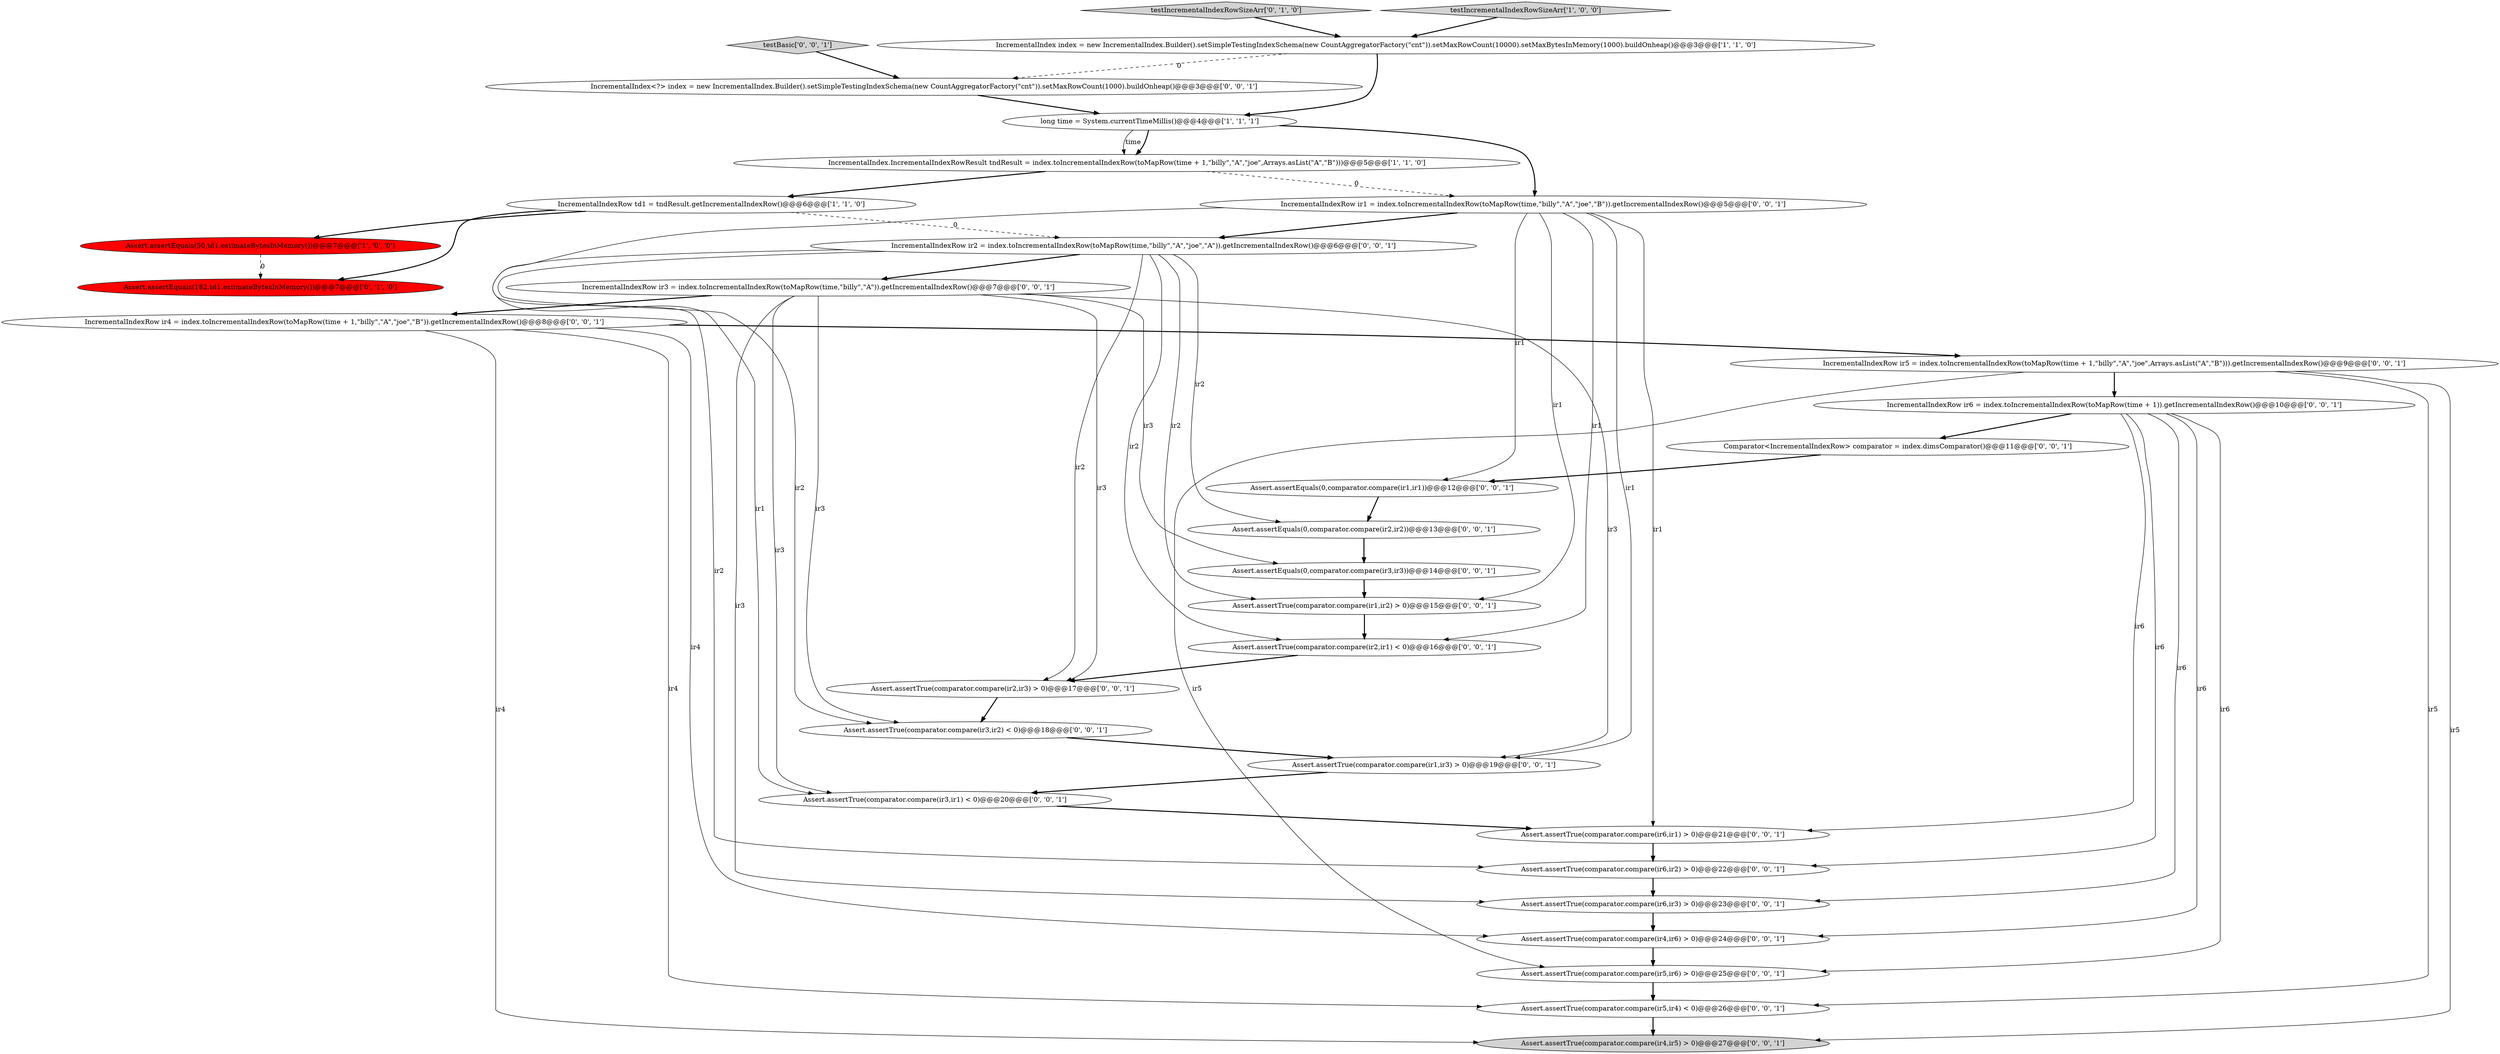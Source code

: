 digraph {
22 [style = filled, label = "Assert.assertEquals(0,comparator.compare(ir3,ir3))@@@14@@@['0', '0', '1']", fillcolor = white, shape = ellipse image = "AAA0AAABBB3BBB"];
25 [style = filled, label = "IncrementalIndexRow ir5 = index.toIncrementalIndexRow(toMapRow(time + 1,\"billy\",\"A\",\"joe\",Arrays.asList(\"A\",\"B\"))).getIncrementalIndexRow()@@@9@@@['0', '0', '1']", fillcolor = white, shape = ellipse image = "AAA0AAABBB3BBB"];
28 [style = filled, label = "Assert.assertTrue(comparator.compare(ir2,ir3) > 0)@@@17@@@['0', '0', '1']", fillcolor = white, shape = ellipse image = "AAA0AAABBB3BBB"];
10 [style = filled, label = "Comparator<IncrementalIndexRow> comparator = index.dimsComparator()@@@11@@@['0', '0', '1']", fillcolor = white, shape = ellipse image = "AAA0AAABBB3BBB"];
19 [style = filled, label = "Assert.assertTrue(comparator.compare(ir1,ir3) > 0)@@@19@@@['0', '0', '1']", fillcolor = white, shape = ellipse image = "AAA0AAABBB3BBB"];
26 [style = filled, label = "Assert.assertTrue(comparator.compare(ir5,ir4) < 0)@@@26@@@['0', '0', '1']", fillcolor = white, shape = ellipse image = "AAA0AAABBB3BBB"];
11 [style = filled, label = "testBasic['0', '0', '1']", fillcolor = lightgray, shape = diamond image = "AAA0AAABBB3BBB"];
7 [style = filled, label = "testIncrementalIndexRowSizeArr['0', '1', '0']", fillcolor = lightgray, shape = diamond image = "AAA0AAABBB2BBB"];
29 [style = filled, label = "Assert.assertTrue(comparator.compare(ir1,ir2) > 0)@@@15@@@['0', '0', '1']", fillcolor = white, shape = ellipse image = "AAA0AAABBB3BBB"];
30 [style = filled, label = "IncrementalIndexRow ir6 = index.toIncrementalIndexRow(toMapRow(time + 1)).getIncrementalIndexRow()@@@10@@@['0', '0', '1']", fillcolor = white, shape = ellipse image = "AAA0AAABBB3BBB"];
24 [style = filled, label = "IncrementalIndexRow ir3 = index.toIncrementalIndexRow(toMapRow(time,\"billy\",\"A\")).getIncrementalIndexRow()@@@7@@@['0', '0', '1']", fillcolor = white, shape = ellipse image = "AAA0AAABBB3BBB"];
1 [style = filled, label = "IncrementalIndexRow td1 = tndResult.getIncrementalIndexRow()@@@6@@@['1', '1', '0']", fillcolor = white, shape = ellipse image = "AAA0AAABBB1BBB"];
0 [style = filled, label = "IncrementalIndex.IncrementalIndexRowResult tndResult = index.toIncrementalIndexRow(toMapRow(time + 1,\"billy\",\"A\",\"joe\",Arrays.asList(\"A\",\"B\")))@@@5@@@['1', '1', '0']", fillcolor = white, shape = ellipse image = "AAA0AAABBB1BBB"];
27 [style = filled, label = "IncrementalIndexRow ir4 = index.toIncrementalIndexRow(toMapRow(time + 1,\"billy\",\"A\",\"joe\",\"B\")).getIncrementalIndexRow()@@@8@@@['0', '0', '1']", fillcolor = white, shape = ellipse image = "AAA0AAABBB3BBB"];
3 [style = filled, label = "Assert.assertEquals(50,td1.estimateBytesInMemory())@@@7@@@['1', '0', '0']", fillcolor = red, shape = ellipse image = "AAA1AAABBB1BBB"];
15 [style = filled, label = "Assert.assertTrue(comparator.compare(ir3,ir2) < 0)@@@18@@@['0', '0', '1']", fillcolor = white, shape = ellipse image = "AAA0AAABBB3BBB"];
17 [style = filled, label = "Assert.assertTrue(comparator.compare(ir2,ir1) < 0)@@@16@@@['0', '0', '1']", fillcolor = white, shape = ellipse image = "AAA0AAABBB3BBB"];
32 [style = filled, label = "Assert.assertEquals(0,comparator.compare(ir2,ir2))@@@13@@@['0', '0', '1']", fillcolor = white, shape = ellipse image = "AAA0AAABBB3BBB"];
23 [style = filled, label = "IncrementalIndexRow ir1 = index.toIncrementalIndexRow(toMapRow(time,\"billy\",\"A\",\"joe\",\"B\")).getIncrementalIndexRow()@@@5@@@['0', '0', '1']", fillcolor = white, shape = ellipse image = "AAA0AAABBB3BBB"];
14 [style = filled, label = "Assert.assertEquals(0,comparator.compare(ir1,ir1))@@@12@@@['0', '0', '1']", fillcolor = white, shape = ellipse image = "AAA0AAABBB3BBB"];
20 [style = filled, label = "Assert.assertTrue(comparator.compare(ir6,ir3) > 0)@@@23@@@['0', '0', '1']", fillcolor = white, shape = ellipse image = "AAA0AAABBB3BBB"];
2 [style = filled, label = "long time = System.currentTimeMillis()@@@4@@@['1', '1', '1']", fillcolor = white, shape = ellipse image = "AAA0AAABBB1BBB"];
16 [style = filled, label = "Assert.assertTrue(comparator.compare(ir3,ir1) < 0)@@@20@@@['0', '0', '1']", fillcolor = white, shape = ellipse image = "AAA0AAABBB3BBB"];
6 [style = filled, label = "Assert.assertEquals(182,td1.estimateBytesInMemory())@@@7@@@['0', '1', '0']", fillcolor = red, shape = ellipse image = "AAA1AAABBB2BBB"];
4 [style = filled, label = "IncrementalIndex index = new IncrementalIndex.Builder().setSimpleTestingIndexSchema(new CountAggregatorFactory(\"cnt\")).setMaxRowCount(10000).setMaxBytesInMemory(1000).buildOnheap()@@@3@@@['1', '1', '0']", fillcolor = white, shape = ellipse image = "AAA0AAABBB1BBB"];
8 [style = filled, label = "Assert.assertTrue(comparator.compare(ir6,ir1) > 0)@@@21@@@['0', '0', '1']", fillcolor = white, shape = ellipse image = "AAA0AAABBB3BBB"];
18 [style = filled, label = "Assert.assertTrue(comparator.compare(ir4,ir6) > 0)@@@24@@@['0', '0', '1']", fillcolor = white, shape = ellipse image = "AAA0AAABBB3BBB"];
12 [style = filled, label = "Assert.assertTrue(comparator.compare(ir5,ir6) > 0)@@@25@@@['0', '0', '1']", fillcolor = white, shape = ellipse image = "AAA0AAABBB3BBB"];
21 [style = filled, label = "Assert.assertTrue(comparator.compare(ir4,ir5) > 0)@@@27@@@['0', '0', '1']", fillcolor = lightgray, shape = ellipse image = "AAA0AAABBB3BBB"];
31 [style = filled, label = "Assert.assertTrue(comparator.compare(ir6,ir2) > 0)@@@22@@@['0', '0', '1']", fillcolor = white, shape = ellipse image = "AAA0AAABBB3BBB"];
13 [style = filled, label = "IncrementalIndexRow ir2 = index.toIncrementalIndexRow(toMapRow(time,\"billy\",\"A\",\"joe\",\"A\")).getIncrementalIndexRow()@@@6@@@['0', '0', '1']", fillcolor = white, shape = ellipse image = "AAA0AAABBB3BBB"];
5 [style = filled, label = "testIncrementalIndexRowSizeArr['1', '0', '0']", fillcolor = lightgray, shape = diamond image = "AAA0AAABBB1BBB"];
9 [style = filled, label = "IncrementalIndex<?> index = new IncrementalIndex.Builder().setSimpleTestingIndexSchema(new CountAggregatorFactory(\"cnt\")).setMaxRowCount(1000).buildOnheap()@@@3@@@['0', '0', '1']", fillcolor = white, shape = ellipse image = "AAA0AAABBB3BBB"];
23->8 [style = solid, label="ir1"];
32->22 [style = bold, label=""];
24->16 [style = solid, label="ir3"];
3->6 [style = dashed, label="0"];
29->17 [style = bold, label=""];
28->15 [style = bold, label=""];
13->24 [style = bold, label=""];
16->8 [style = bold, label=""];
8->31 [style = bold, label=""];
10->14 [style = bold, label=""];
9->2 [style = bold, label=""];
23->19 [style = solid, label="ir1"];
24->28 [style = solid, label="ir3"];
25->30 [style = bold, label=""];
0->23 [style = dashed, label="0"];
25->21 [style = solid, label="ir5"];
1->3 [style = bold, label=""];
22->29 [style = bold, label=""];
18->12 [style = bold, label=""];
27->18 [style = solid, label="ir4"];
4->2 [style = bold, label=""];
7->4 [style = bold, label=""];
12->26 [style = bold, label=""];
13->15 [style = solid, label="ir2"];
30->20 [style = solid, label="ir6"];
15->19 [style = bold, label=""];
11->9 [style = bold, label=""];
13->32 [style = solid, label="ir2"];
24->19 [style = solid, label="ir3"];
23->16 [style = solid, label="ir1"];
27->26 [style = solid, label="ir4"];
19->16 [style = bold, label=""];
26->21 [style = bold, label=""];
30->8 [style = solid, label="ir6"];
24->22 [style = solid, label="ir3"];
20->18 [style = bold, label=""];
2->23 [style = bold, label=""];
1->13 [style = dashed, label="0"];
4->9 [style = dashed, label="0"];
23->14 [style = solid, label="ir1"];
13->31 [style = solid, label="ir2"];
17->28 [style = bold, label=""];
2->0 [style = bold, label=""];
1->6 [style = bold, label=""];
13->28 [style = solid, label="ir2"];
24->20 [style = solid, label="ir3"];
23->13 [style = bold, label=""];
30->31 [style = solid, label="ir6"];
0->1 [style = bold, label=""];
5->4 [style = bold, label=""];
25->12 [style = solid, label="ir5"];
30->10 [style = bold, label=""];
30->18 [style = solid, label="ir6"];
25->26 [style = solid, label="ir5"];
30->12 [style = solid, label="ir6"];
27->21 [style = solid, label="ir4"];
31->20 [style = bold, label=""];
13->17 [style = solid, label="ir2"];
24->15 [style = solid, label="ir3"];
14->32 [style = bold, label=""];
2->0 [style = solid, label="time"];
23->29 [style = solid, label="ir1"];
24->27 [style = bold, label=""];
27->25 [style = bold, label=""];
13->29 [style = solid, label="ir2"];
23->17 [style = solid, label="ir1"];
}
